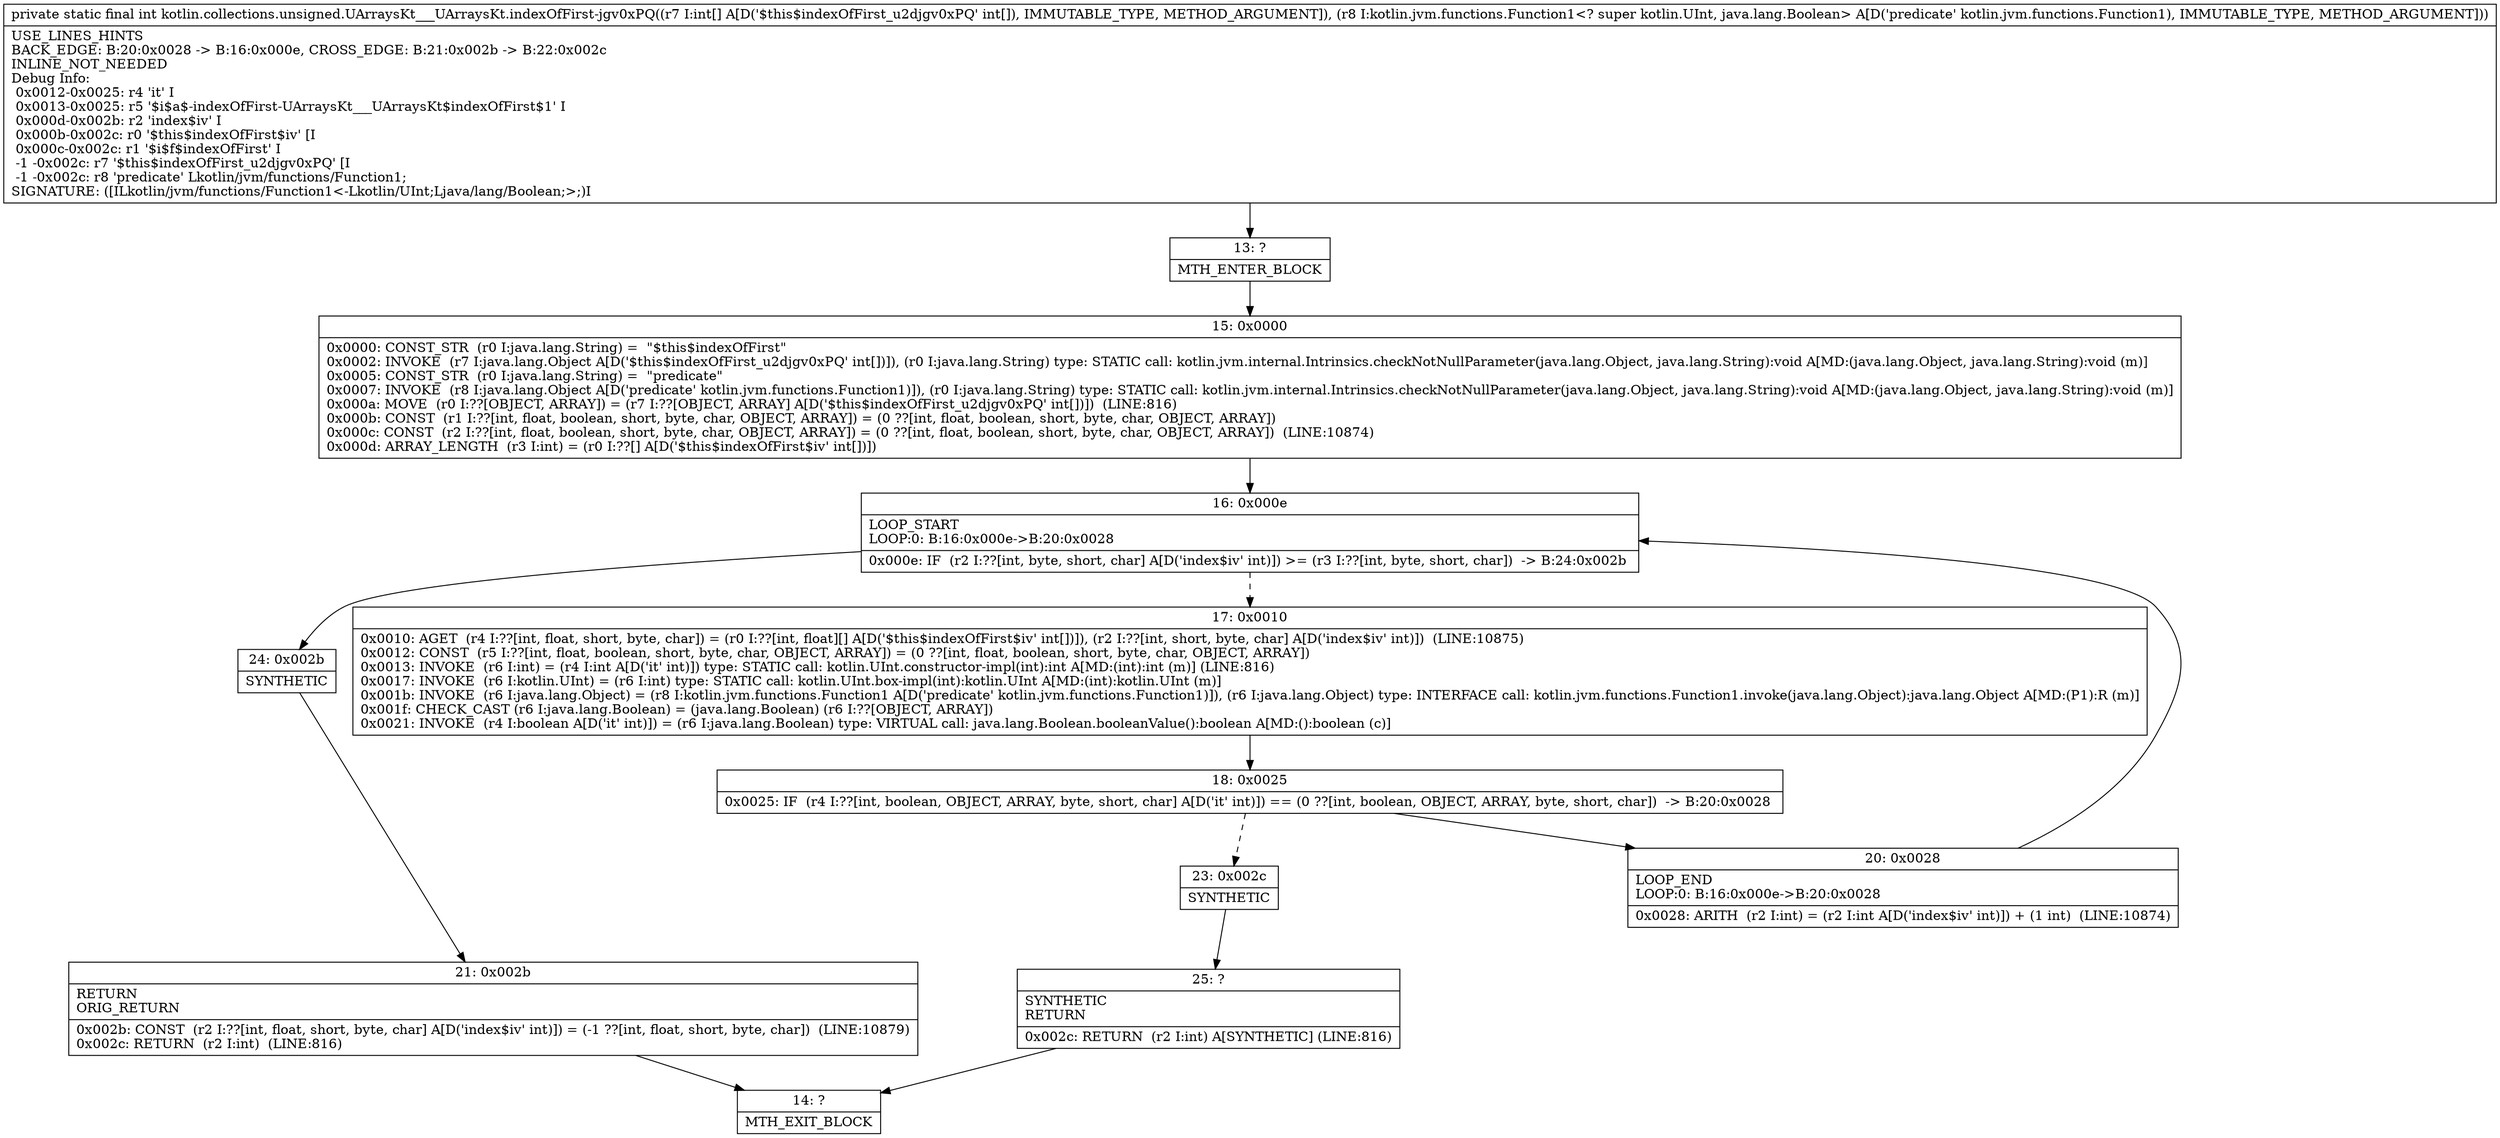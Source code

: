 digraph "CFG forkotlin.collections.unsigned.UArraysKt___UArraysKt.indexOfFirst\-jgv0xPQ([ILkotlin\/jvm\/functions\/Function1;)I" {
Node_13 [shape=record,label="{13\:\ ?|MTH_ENTER_BLOCK\l}"];
Node_15 [shape=record,label="{15\:\ 0x0000|0x0000: CONST_STR  (r0 I:java.lang.String) =  \"$this$indexOfFirst\" \l0x0002: INVOKE  (r7 I:java.lang.Object A[D('$this$indexOfFirst_u2djgv0xPQ' int[])]), (r0 I:java.lang.String) type: STATIC call: kotlin.jvm.internal.Intrinsics.checkNotNullParameter(java.lang.Object, java.lang.String):void A[MD:(java.lang.Object, java.lang.String):void (m)]\l0x0005: CONST_STR  (r0 I:java.lang.String) =  \"predicate\" \l0x0007: INVOKE  (r8 I:java.lang.Object A[D('predicate' kotlin.jvm.functions.Function1)]), (r0 I:java.lang.String) type: STATIC call: kotlin.jvm.internal.Intrinsics.checkNotNullParameter(java.lang.Object, java.lang.String):void A[MD:(java.lang.Object, java.lang.String):void (m)]\l0x000a: MOVE  (r0 I:??[OBJECT, ARRAY]) = (r7 I:??[OBJECT, ARRAY] A[D('$this$indexOfFirst_u2djgv0xPQ' int[])])  (LINE:816)\l0x000b: CONST  (r1 I:??[int, float, boolean, short, byte, char, OBJECT, ARRAY]) = (0 ??[int, float, boolean, short, byte, char, OBJECT, ARRAY]) \l0x000c: CONST  (r2 I:??[int, float, boolean, short, byte, char, OBJECT, ARRAY]) = (0 ??[int, float, boolean, short, byte, char, OBJECT, ARRAY])  (LINE:10874)\l0x000d: ARRAY_LENGTH  (r3 I:int) = (r0 I:??[] A[D('$this$indexOfFirst$iv' int[])]) \l}"];
Node_16 [shape=record,label="{16\:\ 0x000e|LOOP_START\lLOOP:0: B:16:0x000e\-\>B:20:0x0028\l|0x000e: IF  (r2 I:??[int, byte, short, char] A[D('index$iv' int)]) \>= (r3 I:??[int, byte, short, char])  \-\> B:24:0x002b \l}"];
Node_17 [shape=record,label="{17\:\ 0x0010|0x0010: AGET  (r4 I:??[int, float, short, byte, char]) = (r0 I:??[int, float][] A[D('$this$indexOfFirst$iv' int[])]), (r2 I:??[int, short, byte, char] A[D('index$iv' int)])  (LINE:10875)\l0x0012: CONST  (r5 I:??[int, float, boolean, short, byte, char, OBJECT, ARRAY]) = (0 ??[int, float, boolean, short, byte, char, OBJECT, ARRAY]) \l0x0013: INVOKE  (r6 I:int) = (r4 I:int A[D('it' int)]) type: STATIC call: kotlin.UInt.constructor\-impl(int):int A[MD:(int):int (m)] (LINE:816)\l0x0017: INVOKE  (r6 I:kotlin.UInt) = (r6 I:int) type: STATIC call: kotlin.UInt.box\-impl(int):kotlin.UInt A[MD:(int):kotlin.UInt (m)]\l0x001b: INVOKE  (r6 I:java.lang.Object) = (r8 I:kotlin.jvm.functions.Function1 A[D('predicate' kotlin.jvm.functions.Function1)]), (r6 I:java.lang.Object) type: INTERFACE call: kotlin.jvm.functions.Function1.invoke(java.lang.Object):java.lang.Object A[MD:(P1):R (m)]\l0x001f: CHECK_CAST (r6 I:java.lang.Boolean) = (java.lang.Boolean) (r6 I:??[OBJECT, ARRAY]) \l0x0021: INVOKE  (r4 I:boolean A[D('it' int)]) = (r6 I:java.lang.Boolean) type: VIRTUAL call: java.lang.Boolean.booleanValue():boolean A[MD:():boolean (c)]\l}"];
Node_18 [shape=record,label="{18\:\ 0x0025|0x0025: IF  (r4 I:??[int, boolean, OBJECT, ARRAY, byte, short, char] A[D('it' int)]) == (0 ??[int, boolean, OBJECT, ARRAY, byte, short, char])  \-\> B:20:0x0028 \l}"];
Node_20 [shape=record,label="{20\:\ 0x0028|LOOP_END\lLOOP:0: B:16:0x000e\-\>B:20:0x0028\l|0x0028: ARITH  (r2 I:int) = (r2 I:int A[D('index$iv' int)]) + (1 int)  (LINE:10874)\l}"];
Node_23 [shape=record,label="{23\:\ 0x002c|SYNTHETIC\l}"];
Node_25 [shape=record,label="{25\:\ ?|SYNTHETIC\lRETURN\l|0x002c: RETURN  (r2 I:int) A[SYNTHETIC] (LINE:816)\l}"];
Node_14 [shape=record,label="{14\:\ ?|MTH_EXIT_BLOCK\l}"];
Node_24 [shape=record,label="{24\:\ 0x002b|SYNTHETIC\l}"];
Node_21 [shape=record,label="{21\:\ 0x002b|RETURN\lORIG_RETURN\l|0x002b: CONST  (r2 I:??[int, float, short, byte, char] A[D('index$iv' int)]) = (\-1 ??[int, float, short, byte, char])  (LINE:10879)\l0x002c: RETURN  (r2 I:int)  (LINE:816)\l}"];
MethodNode[shape=record,label="{private static final int kotlin.collections.unsigned.UArraysKt___UArraysKt.indexOfFirst\-jgv0xPQ((r7 I:int[] A[D('$this$indexOfFirst_u2djgv0xPQ' int[]), IMMUTABLE_TYPE, METHOD_ARGUMENT]), (r8 I:kotlin.jvm.functions.Function1\<? super kotlin.UInt, java.lang.Boolean\> A[D('predicate' kotlin.jvm.functions.Function1), IMMUTABLE_TYPE, METHOD_ARGUMENT]))  | USE_LINES_HINTS\lBACK_EDGE: B:20:0x0028 \-\> B:16:0x000e, CROSS_EDGE: B:21:0x002b \-\> B:22:0x002c\lINLINE_NOT_NEEDED\lDebug Info:\l  0x0012\-0x0025: r4 'it' I\l  0x0013\-0x0025: r5 '$i$a$\-indexOfFirst\-UArraysKt___UArraysKt$indexOfFirst$1' I\l  0x000d\-0x002b: r2 'index$iv' I\l  0x000b\-0x002c: r0 '$this$indexOfFirst$iv' [I\l  0x000c\-0x002c: r1 '$i$f$indexOfFirst' I\l  \-1 \-0x002c: r7 '$this$indexOfFirst_u2djgv0xPQ' [I\l  \-1 \-0x002c: r8 'predicate' Lkotlin\/jvm\/functions\/Function1;\lSIGNATURE: ([ILkotlin\/jvm\/functions\/Function1\<\-Lkotlin\/UInt;Ljava\/lang\/Boolean;\>;)I\l}"];
MethodNode -> Node_13;Node_13 -> Node_15;
Node_15 -> Node_16;
Node_16 -> Node_17[style=dashed];
Node_16 -> Node_24;
Node_17 -> Node_18;
Node_18 -> Node_20;
Node_18 -> Node_23[style=dashed];
Node_20 -> Node_16;
Node_23 -> Node_25;
Node_25 -> Node_14;
Node_24 -> Node_21;
Node_21 -> Node_14;
}

